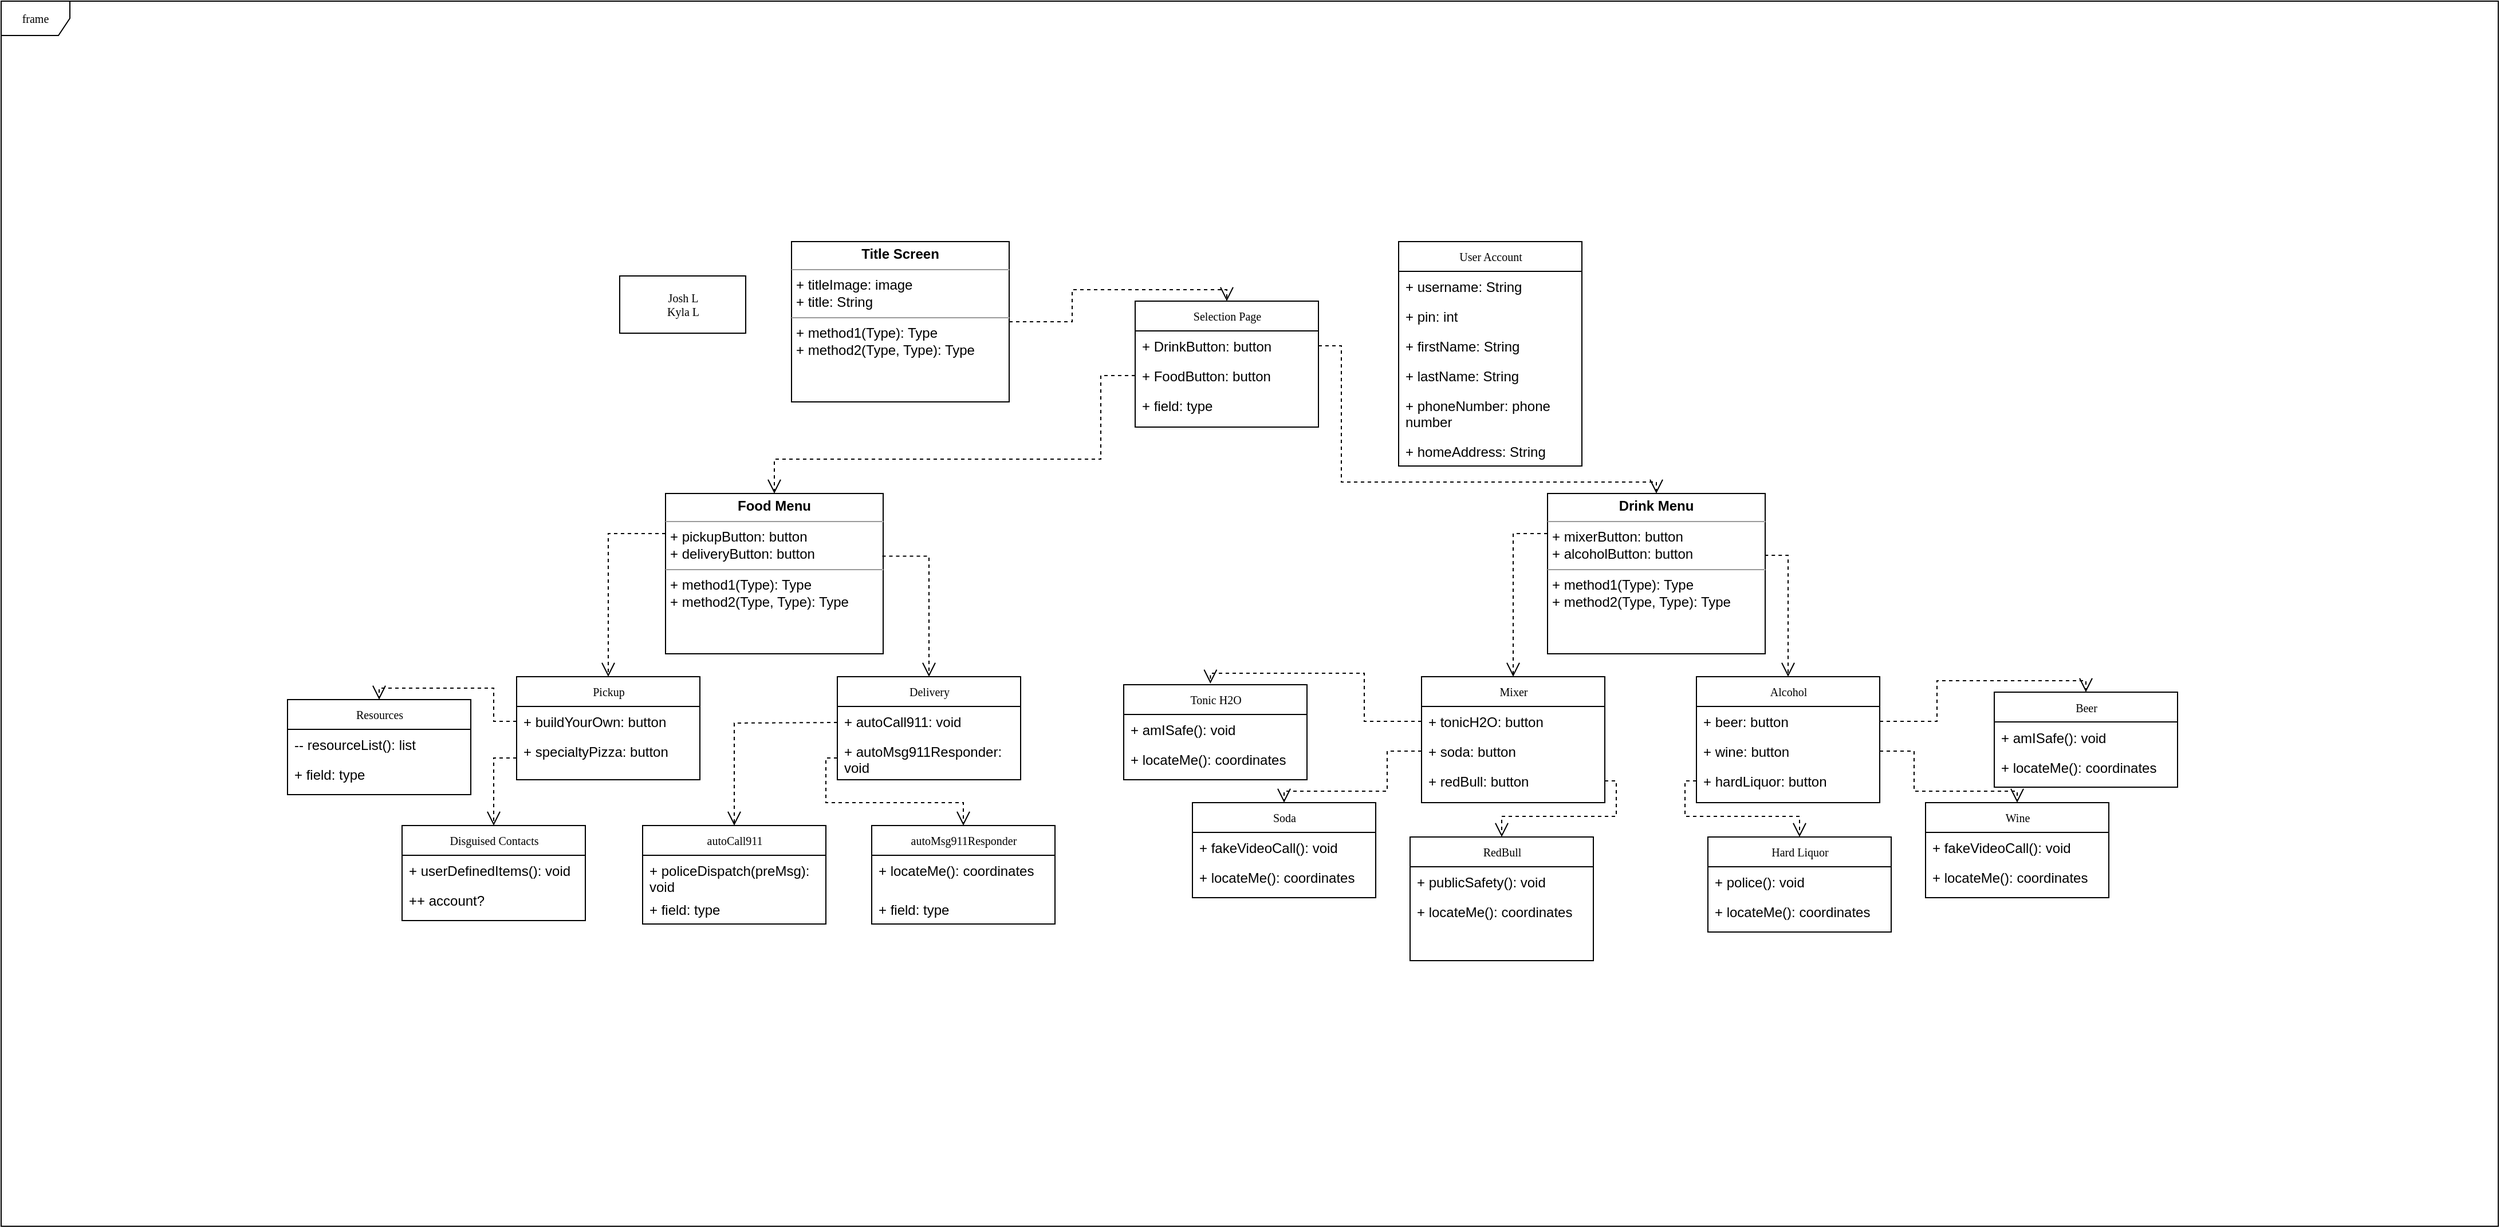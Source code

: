 <mxfile version="20.8.16" type="device"><diagram name="Page-1" id="c4acf3e9-155e-7222-9cf6-157b1a14988f"><mxGraphModel dx="2154" dy="1795" grid="1" gridSize="10" guides="0" tooltips="1" connect="1" arrows="1" fold="1" page="1" pageScale="1" pageWidth="850" pageHeight="1100" background="none" math="0" shadow="0"><root><mxCell id="0"/><mxCell id="1" parent="0"/><mxCell id="17acba5748e5396b-1" value="frame" style="shape=umlFrame;whiteSpace=wrap;html=1;rounded=0;shadow=0;comic=0;labelBackgroundColor=none;strokeWidth=1;fontFamily=Verdana;fontSize=10;align=center;" parent="1" vertex="1"><mxGeometry x="-100" y="-160" width="2180" height="1070" as="geometry"/></mxCell><mxCell id="17acba5748e5396b-2" value="User Account" style="swimlane;html=1;fontStyle=0;childLayout=stackLayout;horizontal=1;startSize=26;fillColor=none;horizontalStack=0;resizeParent=1;resizeLast=0;collapsible=1;marginBottom=0;swimlaneFillColor=#ffffff;rounded=0;shadow=0;comic=0;labelBackgroundColor=none;strokeWidth=1;fontFamily=Verdana;fontSize=10;align=center;" parent="1" vertex="1"><mxGeometry x="1120" y="50" width="160" height="196" as="geometry"/></mxCell><mxCell id="17acba5748e5396b-3" value="+ username: String" style="text;html=1;strokeColor=none;fillColor=none;align=left;verticalAlign=top;spacingLeft=4;spacingRight=4;whiteSpace=wrap;overflow=hidden;rotatable=0;points=[[0,0.5],[1,0.5]];portConstraint=eastwest;" parent="17acba5748e5396b-2" vertex="1"><mxGeometry y="26" width="160" height="26" as="geometry"/></mxCell><mxCell id="17acba5748e5396b-4" value="+ pin: int" style="text;html=1;strokeColor=none;fillColor=none;align=left;verticalAlign=top;spacingLeft=4;spacingRight=4;whiteSpace=wrap;overflow=hidden;rotatable=0;points=[[0,0.5],[1,0.5]];portConstraint=eastwest;" parent="17acba5748e5396b-2" vertex="1"><mxGeometry y="52" width="160" height="26" as="geometry"/></mxCell><mxCell id="17acba5748e5396b-6" value="+ firstName: String" style="text;html=1;strokeColor=none;fillColor=none;align=left;verticalAlign=top;spacingLeft=4;spacingRight=4;whiteSpace=wrap;overflow=hidden;rotatable=0;points=[[0,0.5],[1,0.5]];portConstraint=eastwest;" parent="17acba5748e5396b-2" vertex="1"><mxGeometry y="78" width="160" height="26" as="geometry"/></mxCell><mxCell id="17acba5748e5396b-9" value="+ lastName: String" style="text;html=1;strokeColor=none;fillColor=none;align=left;verticalAlign=top;spacingLeft=4;spacingRight=4;whiteSpace=wrap;overflow=hidden;rotatable=0;points=[[0,0.5],[1,0.5]];portConstraint=eastwest;" parent="17acba5748e5396b-2" vertex="1"><mxGeometry y="104" width="160" height="26" as="geometry"/></mxCell><mxCell id="17acba5748e5396b-10" value="+ phoneNumber: phone number" style="text;html=1;strokeColor=none;fillColor=none;align=left;verticalAlign=top;spacingLeft=4;spacingRight=4;whiteSpace=wrap;overflow=hidden;rotatable=0;points=[[0,0.5],[1,0.5]];portConstraint=eastwest;" parent="17acba5748e5396b-2" vertex="1"><mxGeometry y="130" width="160" height="40" as="geometry"/></mxCell><mxCell id="17acba5748e5396b-8" value="+ homeAddress: String" style="text;html=1;strokeColor=none;fillColor=none;align=left;verticalAlign=top;spacingLeft=4;spacingRight=4;whiteSpace=wrap;overflow=hidden;rotatable=0;points=[[0,0.5],[1,0.5]];portConstraint=eastwest;" parent="17acba5748e5396b-2" vertex="1"><mxGeometry y="170" width="160" height="26" as="geometry"/></mxCell><mxCell id="17acba5748e5396b-20" value="Selection Page" style="swimlane;html=1;fontStyle=0;childLayout=stackLayout;horizontal=1;startSize=26;fillColor=none;horizontalStack=0;resizeParent=1;resizeLast=0;collapsible=1;marginBottom=0;swimlaneFillColor=#ffffff;rounded=0;shadow=0;comic=0;labelBackgroundColor=none;strokeWidth=1;fontFamily=Verdana;fontSize=10;align=center;" parent="1" vertex="1"><mxGeometry x="890" y="102" width="160" height="110" as="geometry"/></mxCell><mxCell id="17acba5748e5396b-21" value="+ DrinkButton: button" style="text;html=1;strokeColor=none;fillColor=none;align=left;verticalAlign=top;spacingLeft=4;spacingRight=4;whiteSpace=wrap;overflow=hidden;rotatable=0;points=[[0,0.5],[1,0.5]];portConstraint=eastwest;" parent="17acba5748e5396b-20" vertex="1"><mxGeometry y="26" width="160" height="26" as="geometry"/></mxCell><mxCell id="17acba5748e5396b-24" value="+ FoodButton: button" style="text;html=1;strokeColor=none;fillColor=none;align=left;verticalAlign=top;spacingLeft=4;spacingRight=4;whiteSpace=wrap;overflow=hidden;rotatable=0;points=[[0,0.5],[1,0.5]];portConstraint=eastwest;" parent="17acba5748e5396b-20" vertex="1"><mxGeometry y="52" width="160" height="26" as="geometry"/></mxCell><mxCell id="17acba5748e5396b-26" value="+ field: type" style="text;html=1;strokeColor=none;fillColor=none;align=left;verticalAlign=top;spacingLeft=4;spacingRight=4;whiteSpace=wrap;overflow=hidden;rotatable=0;points=[[0,0.5],[1,0.5]];portConstraint=eastwest;" parent="17acba5748e5396b-20" vertex="1"><mxGeometry y="78" width="160" height="26" as="geometry"/></mxCell><mxCell id="17acba5748e5396b-30" value="Pickup" style="swimlane;html=1;fontStyle=0;childLayout=stackLayout;horizontal=1;startSize=26;fillColor=none;horizontalStack=0;resizeParent=1;resizeLast=0;collapsible=1;marginBottom=0;swimlaneFillColor=#ffffff;rounded=0;shadow=0;comic=0;labelBackgroundColor=none;strokeWidth=1;fontFamily=Verdana;fontSize=10;align=center;" parent="1" vertex="1"><mxGeometry x="350" y="430" width="160" height="90" as="geometry"/></mxCell><mxCell id="17acba5748e5396b-31" value="+ buildYourOwn: button" style="text;html=1;strokeColor=none;fillColor=none;align=left;verticalAlign=top;spacingLeft=4;spacingRight=4;whiteSpace=wrap;overflow=hidden;rotatable=0;points=[[0,0.5],[1,0.5]];portConstraint=eastwest;" parent="17acba5748e5396b-30" vertex="1"><mxGeometry y="26" width="160" height="26" as="geometry"/></mxCell><mxCell id="17acba5748e5396b-33" value="+ specialtyPizza: button" style="text;html=1;strokeColor=none;fillColor=none;align=left;verticalAlign=top;spacingLeft=4;spacingRight=4;whiteSpace=wrap;overflow=hidden;rotatable=0;points=[[0,0.5],[1,0.5]];portConstraint=eastwest;" parent="17acba5748e5396b-30" vertex="1"><mxGeometry y="52" width="160" height="38" as="geometry"/></mxCell><mxCell id="17acba5748e5396b-44" value="Mixer" style="swimlane;html=1;fontStyle=0;childLayout=stackLayout;horizontal=1;startSize=26;fillColor=none;horizontalStack=0;resizeParent=1;resizeLast=0;collapsible=1;marginBottom=0;swimlaneFillColor=#ffffff;rounded=0;shadow=0;comic=0;labelBackgroundColor=none;strokeWidth=1;fontFamily=Verdana;fontSize=10;align=center;" parent="1" vertex="1"><mxGeometry x="1140" y="430" width="160" height="110" as="geometry"/></mxCell><mxCell id="17acba5748e5396b-45" value="+ tonicH2O: button" style="text;html=1;strokeColor=none;fillColor=none;align=left;verticalAlign=top;spacingLeft=4;spacingRight=4;whiteSpace=wrap;overflow=hidden;rotatable=0;points=[[0,0.5],[1,0.5]];portConstraint=eastwest;" parent="17acba5748e5396b-44" vertex="1"><mxGeometry y="26" width="160" height="26" as="geometry"/></mxCell><mxCell id="17acba5748e5396b-47" value="+ soda: button" style="text;html=1;strokeColor=none;fillColor=none;align=left;verticalAlign=top;spacingLeft=4;spacingRight=4;whiteSpace=wrap;overflow=hidden;rotatable=0;points=[[0,0.5],[1,0.5]];portConstraint=eastwest;" parent="17acba5748e5396b-44" vertex="1"><mxGeometry y="52" width="160" height="26" as="geometry"/></mxCell><mxCell id="F10mgyi9A0iiVBRU1uPL-9" value="+ redBull: button" style="text;html=1;strokeColor=none;fillColor=none;align=left;verticalAlign=top;spacingLeft=4;spacingRight=4;whiteSpace=wrap;overflow=hidden;rotatable=0;points=[[0,0.5],[1,0.5]];portConstraint=eastwest;" parent="17acba5748e5396b-44" vertex="1"><mxGeometry y="78" width="160" height="26" as="geometry"/></mxCell><mxCell id="5d2195bd80daf111-1" value="Alcohol" style="swimlane;html=1;fontStyle=0;childLayout=stackLayout;horizontal=1;startSize=26;fillColor=none;horizontalStack=0;resizeParent=1;resizeLast=0;collapsible=1;marginBottom=0;swimlaneFillColor=#ffffff;rounded=0;shadow=0;comic=0;labelBackgroundColor=none;strokeWidth=1;fontFamily=Verdana;fontSize=10;align=center;" parent="1" vertex="1"><mxGeometry x="1380" y="430" width="160" height="110" as="geometry"/></mxCell><mxCell id="5d2195bd80daf111-2" value="+ beer: button" style="text;html=1;strokeColor=none;fillColor=none;align=left;verticalAlign=top;spacingLeft=4;spacingRight=4;whiteSpace=wrap;overflow=hidden;rotatable=0;points=[[0,0.5],[1,0.5]];portConstraint=eastwest;" parent="5d2195bd80daf111-1" vertex="1"><mxGeometry y="26" width="160" height="26" as="geometry"/></mxCell><mxCell id="5d2195bd80daf111-3" value="+ wine: button" style="text;html=1;strokeColor=none;fillColor=none;align=left;verticalAlign=top;spacingLeft=4;spacingRight=4;whiteSpace=wrap;overflow=hidden;rotatable=0;points=[[0,0.5],[1,0.5]];portConstraint=eastwest;" parent="5d2195bd80daf111-1" vertex="1"><mxGeometry y="52" width="160" height="26" as="geometry"/></mxCell><mxCell id="5d2195bd80daf111-4" value="+ hardLiquor: button" style="text;html=1;strokeColor=none;fillColor=none;align=left;verticalAlign=top;spacingLeft=4;spacingRight=4;whiteSpace=wrap;overflow=hidden;rotatable=0;points=[[0,0.5],[1,0.5]];portConstraint=eastwest;" parent="5d2195bd80daf111-1" vertex="1"><mxGeometry y="78" width="160" height="26" as="geometry"/></mxCell><mxCell id="5d2195bd80daf111-5" value="Delivery" style="swimlane;html=1;fontStyle=0;childLayout=stackLayout;horizontal=1;startSize=26;fillColor=none;horizontalStack=0;resizeParent=1;resizeLast=0;collapsible=1;marginBottom=0;swimlaneFillColor=#ffffff;rounded=0;shadow=0;comic=0;labelBackgroundColor=none;strokeWidth=1;fontFamily=Verdana;fontSize=10;align=center;" parent="1" vertex="1"><mxGeometry x="630" y="430" width="160" height="90" as="geometry"/></mxCell><mxCell id="5d2195bd80daf111-6" value="+ autoCall911: void" style="text;html=1;strokeColor=none;fillColor=none;align=left;verticalAlign=top;spacingLeft=4;spacingRight=4;whiteSpace=wrap;overflow=hidden;rotatable=0;points=[[0,0.5],[1,0.5]];portConstraint=eastwest;" parent="5d2195bd80daf111-5" vertex="1"><mxGeometry y="26" width="160" height="26" as="geometry"/></mxCell><mxCell id="5d2195bd80daf111-7" value="+ autoMsg911Responder: void" style="text;html=1;strokeColor=none;fillColor=none;align=left;verticalAlign=top;spacingLeft=4;spacingRight=4;whiteSpace=wrap;overflow=hidden;rotatable=0;points=[[0,0.5],[1,0.5]];portConstraint=eastwest;" parent="5d2195bd80daf111-5" vertex="1"><mxGeometry y="52" width="160" height="38" as="geometry"/></mxCell><mxCell id="5d2195bd80daf111-13" value="Josh L&lt;br&gt;Kyla L" style="html=1;rounded=0;shadow=0;comic=0;labelBackgroundColor=none;strokeWidth=1;fontFamily=Verdana;fontSize=10;align=center;" parent="1" vertex="1"><mxGeometry x="440" y="80" width="110" height="50" as="geometry"/></mxCell><mxCell id="5d2195bd80daf111-15" value="&lt;p style=&quot;margin:0px;margin-top:4px;text-align:center;&quot;&gt;&lt;b&gt;Drink Menu&lt;/b&gt;&lt;/p&gt;&lt;hr size=&quot;1&quot;&gt;&lt;p style=&quot;margin:0px;margin-left:4px;&quot;&gt;+ mixerButton: button&lt;br&gt;+ alcoholButton: button&lt;/p&gt;&lt;hr size=&quot;1&quot;&gt;&lt;p style=&quot;margin:0px;margin-left:4px;&quot;&gt;+ method1(Type): Type&lt;br&gt;+ method2(Type, Type): Type&lt;/p&gt;" style="verticalAlign=top;align=left;overflow=fill;fontSize=12;fontFamily=Helvetica;html=1;rounded=0;shadow=0;comic=0;labelBackgroundColor=none;strokeWidth=1" parent="1" vertex="1"><mxGeometry x="1250" y="270" width="190" height="140" as="geometry"/></mxCell><mxCell id="5d2195bd80daf111-21" style="edgeStyle=orthogonalEdgeStyle;rounded=0;html=1;labelBackgroundColor=none;startFill=0;endArrow=open;endFill=0;endSize=10;fontFamily=Verdana;fontSize=10;dashed=1;entryX=0.5;entryY=0;entryDx=0;entryDy=0;" parent="1" source="5d2195bd80daf111-18" target="17acba5748e5396b-20" edge="1"><mxGeometry relative="1" as="geometry"/></mxCell><mxCell id="5d2195bd80daf111-18" value="&lt;p style=&quot;margin:0px;margin-top:4px;text-align:center;&quot;&gt;&lt;b&gt;Title Screen&lt;/b&gt;&lt;/p&gt;&lt;hr size=&quot;1&quot;&gt;&lt;p style=&quot;margin:0px;margin-left:4px;&quot;&gt;+ titleImage: image&lt;br&gt;+ title: String&lt;/p&gt;&lt;hr size=&quot;1&quot;&gt;&lt;p style=&quot;margin:0px;margin-left:4px;&quot;&gt;+ method1(Type): Type&lt;br&gt;+ method2(Type, Type): Type&lt;/p&gt;" style="verticalAlign=top;align=left;overflow=fill;fontSize=12;fontFamily=Helvetica;html=1;rounded=0;shadow=0;comic=0;labelBackgroundColor=none;strokeWidth=1" parent="1" vertex="1"><mxGeometry x="590" y="50" width="190" height="140" as="geometry"/></mxCell><mxCell id="5d2195bd80daf111-19" value="&lt;p style=&quot;margin:0px;margin-top:4px;text-align:center;&quot;&gt;&lt;b&gt;Food Menu&lt;/b&gt;&lt;/p&gt;&lt;hr size=&quot;1&quot;&gt;&lt;p style=&quot;margin:0px;margin-left:4px;&quot;&gt;+ pickupButton: button&lt;br&gt;+ deliveryButton: button&lt;/p&gt;&lt;hr size=&quot;1&quot;&gt;&lt;p style=&quot;margin:0px;margin-left:4px;&quot;&gt;+ method1(Type): Type&lt;br&gt;+ method2(Type, Type): Type&lt;/p&gt;" style="verticalAlign=top;align=left;overflow=fill;fontSize=12;fontFamily=Helvetica;html=1;rounded=0;shadow=0;comic=0;labelBackgroundColor=none;strokeWidth=1" parent="1" vertex="1"><mxGeometry x="480" y="270" width="190" height="140" as="geometry"/></mxCell><mxCell id="F10mgyi9A0iiVBRU1uPL-3" style="edgeStyle=orthogonalEdgeStyle;rounded=0;html=1;labelBackgroundColor=none;startFill=0;endArrow=open;endFill=0;endSize=10;fontFamily=Verdana;fontSize=10;dashed=1;exitX=0;exitY=0.5;exitDx=0;exitDy=0;entryX=0.5;entryY=0;entryDx=0;entryDy=0;" parent="1" source="17acba5748e5396b-24" target="5d2195bd80daf111-19" edge="1"><mxGeometry relative="1" as="geometry"><mxPoint x="580" y="167" as="sourcePoint"/><mxPoint x="680" y="167" as="targetPoint"/><Array as="points"><mxPoint x="860" y="167"/><mxPoint x="860" y="240"/><mxPoint x="575" y="240"/></Array></mxGeometry></mxCell><mxCell id="F10mgyi9A0iiVBRU1uPL-4" style="edgeStyle=orthogonalEdgeStyle;rounded=0;html=1;labelBackgroundColor=none;startFill=0;endArrow=open;endFill=0;endSize=10;fontFamily=Verdana;fontSize=10;dashed=1;exitX=1;exitY=0.5;exitDx=0;exitDy=0;entryX=0.5;entryY=0;entryDx=0;entryDy=0;" parent="1" source="17acba5748e5396b-21" target="5d2195bd80daf111-15" edge="1"><mxGeometry relative="1" as="geometry"><mxPoint x="590" y="177" as="sourcePoint"/><mxPoint x="690" y="177" as="targetPoint"/><Array as="points"><mxPoint x="1070" y="141"/><mxPoint x="1070" y="260"/><mxPoint x="1345" y="260"/></Array></mxGeometry></mxCell><mxCell id="F10mgyi9A0iiVBRU1uPL-5" value="Soda" style="swimlane;html=1;fontStyle=0;childLayout=stackLayout;horizontal=1;startSize=26;fillColor=none;horizontalStack=0;resizeParent=1;resizeLast=0;collapsible=1;marginBottom=0;swimlaneFillColor=#ffffff;rounded=0;shadow=0;comic=0;labelBackgroundColor=none;strokeWidth=1;fontFamily=Verdana;fontSize=10;align=center;" parent="1" vertex="1"><mxGeometry x="940" y="540" width="160" height="83" as="geometry"/></mxCell><mxCell id="F10mgyi9A0iiVBRU1uPL-6" value="+ fakeVideoCall(): void" style="text;html=1;strokeColor=none;fillColor=none;align=left;verticalAlign=top;spacingLeft=4;spacingRight=4;whiteSpace=wrap;overflow=hidden;rotatable=0;points=[[0,0.5],[1,0.5]];portConstraint=eastwest;" parent="F10mgyi9A0iiVBRU1uPL-5" vertex="1"><mxGeometry y="26" width="160" height="26" as="geometry"/></mxCell><mxCell id="F10mgyi9A0iiVBRU1uPL-7" value="+ locateMe(): coordinates" style="text;html=1;strokeColor=none;fillColor=none;align=left;verticalAlign=top;spacingLeft=4;spacingRight=4;whiteSpace=wrap;overflow=hidden;rotatable=0;points=[[0,0.5],[1,0.5]];portConstraint=eastwest;" parent="F10mgyi9A0iiVBRU1uPL-5" vertex="1"><mxGeometry y="52" width="160" height="26" as="geometry"/></mxCell><mxCell id="F10mgyi9A0iiVBRU1uPL-10" value="Hard Liquor" style="swimlane;html=1;fontStyle=0;childLayout=stackLayout;horizontal=1;startSize=26;fillColor=none;horizontalStack=0;resizeParent=1;resizeLast=0;collapsible=1;marginBottom=0;swimlaneFillColor=#ffffff;rounded=0;shadow=0;comic=0;labelBackgroundColor=none;strokeWidth=1;fontFamily=Verdana;fontSize=10;align=center;" parent="1" vertex="1"><mxGeometry x="1390" y="570" width="160" height="83" as="geometry"/></mxCell><mxCell id="F10mgyi9A0iiVBRU1uPL-11" value="+ police(): void" style="text;html=1;strokeColor=none;fillColor=none;align=left;verticalAlign=top;spacingLeft=4;spacingRight=4;whiteSpace=wrap;overflow=hidden;rotatable=0;points=[[0,0.5],[1,0.5]];portConstraint=eastwest;" parent="F10mgyi9A0iiVBRU1uPL-10" vertex="1"><mxGeometry y="26" width="160" height="26" as="geometry"/></mxCell><mxCell id="F10mgyi9A0iiVBRU1uPL-12" value="+ locateMe(): coordinates" style="text;html=1;strokeColor=none;fillColor=none;align=left;verticalAlign=top;spacingLeft=4;spacingRight=4;whiteSpace=wrap;overflow=hidden;rotatable=0;points=[[0,0.5],[1,0.5]];portConstraint=eastwest;" parent="F10mgyi9A0iiVBRU1uPL-10" vertex="1"><mxGeometry y="52" width="160" height="26" as="geometry"/></mxCell><mxCell id="F10mgyi9A0iiVBRU1uPL-13" value="Tonic H2O" style="swimlane;html=1;fontStyle=0;childLayout=stackLayout;horizontal=1;startSize=26;fillColor=none;horizontalStack=0;resizeParent=1;resizeLast=0;collapsible=1;marginBottom=0;swimlaneFillColor=#ffffff;rounded=0;shadow=0;comic=0;labelBackgroundColor=none;strokeWidth=1;fontFamily=Verdana;fontSize=10;align=center;" parent="1" vertex="1"><mxGeometry x="880" y="437" width="160" height="83" as="geometry"/></mxCell><mxCell id="F10mgyi9A0iiVBRU1uPL-14" value="+ amISafe(): void" style="text;html=1;strokeColor=none;fillColor=none;align=left;verticalAlign=top;spacingLeft=4;spacingRight=4;whiteSpace=wrap;overflow=hidden;rotatable=0;points=[[0,0.5],[1,0.5]];portConstraint=eastwest;" parent="F10mgyi9A0iiVBRU1uPL-13" vertex="1"><mxGeometry y="26" width="160" height="26" as="geometry"/></mxCell><mxCell id="F10mgyi9A0iiVBRU1uPL-15" value="+ locateMe(): coordinates" style="text;html=1;strokeColor=none;fillColor=none;align=left;verticalAlign=top;spacingLeft=4;spacingRight=4;whiteSpace=wrap;overflow=hidden;rotatable=0;points=[[0,0.5],[1,0.5]];portConstraint=eastwest;" parent="F10mgyi9A0iiVBRU1uPL-13" vertex="1"><mxGeometry y="52" width="160" height="26" as="geometry"/></mxCell><mxCell id="F10mgyi9A0iiVBRU1uPL-16" value="RedBull" style="swimlane;html=1;fontStyle=0;childLayout=stackLayout;horizontal=1;startSize=26;fillColor=none;horizontalStack=0;resizeParent=1;resizeLast=0;collapsible=1;marginBottom=0;swimlaneFillColor=#ffffff;rounded=0;shadow=0;comic=0;labelBackgroundColor=none;strokeWidth=1;fontFamily=Verdana;fontSize=10;align=center;" parent="1" vertex="1"><mxGeometry x="1130" y="570" width="160" height="108" as="geometry"/></mxCell><mxCell id="F10mgyi9A0iiVBRU1uPL-17" value="+ publicSafety(): void" style="text;html=1;strokeColor=none;fillColor=none;align=left;verticalAlign=top;spacingLeft=4;spacingRight=4;whiteSpace=wrap;overflow=hidden;rotatable=0;points=[[0,0.5],[1,0.5]];portConstraint=eastwest;" parent="F10mgyi9A0iiVBRU1uPL-16" vertex="1"><mxGeometry y="26" width="160" height="26" as="geometry"/></mxCell><mxCell id="F10mgyi9A0iiVBRU1uPL-18" value="+ locateMe(): coordinates" style="text;html=1;strokeColor=none;fillColor=none;align=left;verticalAlign=top;spacingLeft=4;spacingRight=4;whiteSpace=wrap;overflow=hidden;rotatable=0;points=[[0,0.5],[1,0.5]];portConstraint=eastwest;" parent="F10mgyi9A0iiVBRU1uPL-16" vertex="1"><mxGeometry y="52" width="160" height="26" as="geometry"/></mxCell><mxCell id="F10mgyi9A0iiVBRU1uPL-19" value="Wine" style="swimlane;html=1;fontStyle=0;childLayout=stackLayout;horizontal=1;startSize=26;fillColor=none;horizontalStack=0;resizeParent=1;resizeLast=0;collapsible=1;marginBottom=0;swimlaneFillColor=#ffffff;rounded=0;shadow=0;comic=0;labelBackgroundColor=none;strokeWidth=1;fontFamily=Verdana;fontSize=10;align=center;" parent="1" vertex="1"><mxGeometry x="1580" y="540" width="160" height="83" as="geometry"/></mxCell><mxCell id="F10mgyi9A0iiVBRU1uPL-20" value="+ fakeVideoCall(): void" style="text;html=1;strokeColor=none;fillColor=none;align=left;verticalAlign=top;spacingLeft=4;spacingRight=4;whiteSpace=wrap;overflow=hidden;rotatable=0;points=[[0,0.5],[1,0.5]];portConstraint=eastwest;" parent="F10mgyi9A0iiVBRU1uPL-19" vertex="1"><mxGeometry y="26" width="160" height="26" as="geometry"/></mxCell><mxCell id="F10mgyi9A0iiVBRU1uPL-21" value="+ locateMe(): coordinates" style="text;html=1;strokeColor=none;fillColor=none;align=left;verticalAlign=top;spacingLeft=4;spacingRight=4;whiteSpace=wrap;overflow=hidden;rotatable=0;points=[[0,0.5],[1,0.5]];portConstraint=eastwest;" parent="F10mgyi9A0iiVBRU1uPL-19" vertex="1"><mxGeometry y="52" width="160" height="26" as="geometry"/></mxCell><mxCell id="F10mgyi9A0iiVBRU1uPL-22" value="Beer" style="swimlane;html=1;fontStyle=0;childLayout=stackLayout;horizontal=1;startSize=26;fillColor=none;horizontalStack=0;resizeParent=1;resizeLast=0;collapsible=1;marginBottom=0;swimlaneFillColor=#ffffff;rounded=0;shadow=0;comic=0;labelBackgroundColor=none;strokeWidth=1;fontFamily=Verdana;fontSize=10;align=center;" parent="1" vertex="1"><mxGeometry x="1640" y="443.5" width="160" height="83" as="geometry"/></mxCell><mxCell id="F10mgyi9A0iiVBRU1uPL-23" value="+ amISafe(): void" style="text;html=1;strokeColor=none;fillColor=none;align=left;verticalAlign=top;spacingLeft=4;spacingRight=4;whiteSpace=wrap;overflow=hidden;rotatable=0;points=[[0,0.5],[1,0.5]];portConstraint=eastwest;" parent="F10mgyi9A0iiVBRU1uPL-22" vertex="1"><mxGeometry y="26" width="160" height="26" as="geometry"/></mxCell><mxCell id="F10mgyi9A0iiVBRU1uPL-24" value="+ locateMe(): coordinates" style="text;html=1;strokeColor=none;fillColor=none;align=left;verticalAlign=top;spacingLeft=4;spacingRight=4;whiteSpace=wrap;overflow=hidden;rotatable=0;points=[[0,0.5],[1,0.5]];portConstraint=eastwest;" parent="F10mgyi9A0iiVBRU1uPL-22" vertex="1"><mxGeometry y="52" width="160" height="26" as="geometry"/></mxCell><mxCell id="F10mgyi9A0iiVBRU1uPL-25" value="autoMsg911Responder" style="swimlane;html=1;fontStyle=0;childLayout=stackLayout;horizontal=1;startSize=26;fillColor=none;horizontalStack=0;resizeParent=1;resizeLast=0;collapsible=1;marginBottom=0;swimlaneFillColor=#ffffff;rounded=0;shadow=0;comic=0;labelBackgroundColor=none;strokeWidth=1;fontFamily=Verdana;fontSize=10;align=center;" parent="1" vertex="1"><mxGeometry x="660" y="560" width="160" height="86" as="geometry"/></mxCell><mxCell id="F10mgyi9A0iiVBRU1uPL-26" value="+ locateMe(): coordinates" style="text;html=1;strokeColor=none;fillColor=none;align=left;verticalAlign=top;spacingLeft=4;spacingRight=4;whiteSpace=wrap;overflow=hidden;rotatable=0;points=[[0,0.5],[1,0.5]];portConstraint=eastwest;" parent="F10mgyi9A0iiVBRU1uPL-25" vertex="1"><mxGeometry y="26" width="160" height="34" as="geometry"/></mxCell><mxCell id="F10mgyi9A0iiVBRU1uPL-27" value="+ field: type" style="text;html=1;strokeColor=none;fillColor=none;align=left;verticalAlign=top;spacingLeft=4;spacingRight=4;whiteSpace=wrap;overflow=hidden;rotatable=0;points=[[0,0.5],[1,0.5]];portConstraint=eastwest;" parent="F10mgyi9A0iiVBRU1uPL-25" vertex="1"><mxGeometry y="60" width="160" height="26" as="geometry"/></mxCell><mxCell id="F10mgyi9A0iiVBRU1uPL-28" value="autoCall911" style="swimlane;html=1;fontStyle=0;childLayout=stackLayout;horizontal=1;startSize=26;fillColor=none;horizontalStack=0;resizeParent=1;resizeLast=0;collapsible=1;marginBottom=0;swimlaneFillColor=#ffffff;rounded=0;shadow=0;comic=0;labelBackgroundColor=none;strokeWidth=1;fontFamily=Verdana;fontSize=10;align=center;" parent="1" vertex="1"><mxGeometry x="460" y="560" width="160" height="86" as="geometry"/></mxCell><mxCell id="F10mgyi9A0iiVBRU1uPL-29" value="+ policeDispatch(preMsg): void" style="text;html=1;strokeColor=none;fillColor=none;align=left;verticalAlign=top;spacingLeft=4;spacingRight=4;whiteSpace=wrap;overflow=hidden;rotatable=0;points=[[0,0.5],[1,0.5]];portConstraint=eastwest;" parent="F10mgyi9A0iiVBRU1uPL-28" vertex="1"><mxGeometry y="26" width="160" height="34" as="geometry"/></mxCell><mxCell id="F10mgyi9A0iiVBRU1uPL-30" value="+ field: type" style="text;html=1;strokeColor=none;fillColor=none;align=left;verticalAlign=top;spacingLeft=4;spacingRight=4;whiteSpace=wrap;overflow=hidden;rotatable=0;points=[[0,0.5],[1,0.5]];portConstraint=eastwest;" parent="F10mgyi9A0iiVBRU1uPL-28" vertex="1"><mxGeometry y="60" width="160" height="26" as="geometry"/></mxCell><mxCell id="F10mgyi9A0iiVBRU1uPL-31" value="Disguised Contacts" style="swimlane;html=1;fontStyle=0;childLayout=stackLayout;horizontal=1;startSize=26;fillColor=none;horizontalStack=0;resizeParent=1;resizeLast=0;collapsible=1;marginBottom=0;swimlaneFillColor=#ffffff;rounded=0;shadow=0;comic=0;labelBackgroundColor=none;strokeWidth=1;fontFamily=Verdana;fontSize=10;align=center;" parent="1" vertex="1"><mxGeometry x="250" y="560" width="160" height="83" as="geometry"/></mxCell><mxCell id="F10mgyi9A0iiVBRU1uPL-32" value="+ userDefinedItems(): void" style="text;html=1;strokeColor=none;fillColor=none;align=left;verticalAlign=top;spacingLeft=4;spacingRight=4;whiteSpace=wrap;overflow=hidden;rotatable=0;points=[[0,0.5],[1,0.5]];portConstraint=eastwest;" parent="F10mgyi9A0iiVBRU1uPL-31" vertex="1"><mxGeometry y="26" width="160" height="26" as="geometry"/></mxCell><mxCell id="F10mgyi9A0iiVBRU1uPL-33" value="++ account?" style="text;html=1;strokeColor=none;fillColor=none;align=left;verticalAlign=top;spacingLeft=4;spacingRight=4;whiteSpace=wrap;overflow=hidden;rotatable=0;points=[[0,0.5],[1,0.5]];portConstraint=eastwest;" parent="F10mgyi9A0iiVBRU1uPL-31" vertex="1"><mxGeometry y="52" width="160" height="26" as="geometry"/></mxCell><mxCell id="F10mgyi9A0iiVBRU1uPL-34" value="Resources" style="swimlane;html=1;fontStyle=0;childLayout=stackLayout;horizontal=1;startSize=26;fillColor=none;horizontalStack=0;resizeParent=1;resizeLast=0;collapsible=1;marginBottom=0;swimlaneFillColor=#ffffff;rounded=0;shadow=0;comic=0;labelBackgroundColor=none;strokeWidth=1;fontFamily=Verdana;fontSize=10;align=center;" parent="1" vertex="1"><mxGeometry x="150" y="450" width="160" height="83" as="geometry"/></mxCell><mxCell id="F10mgyi9A0iiVBRU1uPL-35" value="-- resourceList(): list" style="text;html=1;strokeColor=none;fillColor=none;align=left;verticalAlign=top;spacingLeft=4;spacingRight=4;whiteSpace=wrap;overflow=hidden;rotatable=0;points=[[0,0.5],[1,0.5]];portConstraint=eastwest;" parent="F10mgyi9A0iiVBRU1uPL-34" vertex="1"><mxGeometry y="26" width="160" height="26" as="geometry"/></mxCell><mxCell id="F10mgyi9A0iiVBRU1uPL-36" value="+ field: type" style="text;html=1;strokeColor=none;fillColor=none;align=left;verticalAlign=top;spacingLeft=4;spacingRight=4;whiteSpace=wrap;overflow=hidden;rotatable=0;points=[[0,0.5],[1,0.5]];portConstraint=eastwest;" parent="F10mgyi9A0iiVBRU1uPL-34" vertex="1"><mxGeometry y="52" width="160" height="26" as="geometry"/></mxCell><mxCell id="F10mgyi9A0iiVBRU1uPL-41" style="edgeStyle=orthogonalEdgeStyle;rounded=0;html=1;labelBackgroundColor=none;startFill=0;endArrow=open;endFill=0;endSize=10;fontFamily=Verdana;fontSize=10;dashed=1;exitX=0;exitY=0.25;exitDx=0;exitDy=0;entryX=0.5;entryY=0;entryDx=0;entryDy=0;" parent="1" source="5d2195bd80daf111-15" target="17acba5748e5396b-44" edge="1"><mxGeometry relative="1" as="geometry"><mxPoint x="1060" y="151" as="sourcePoint"/><mxPoint x="1355" y="280" as="targetPoint"/></mxGeometry></mxCell><mxCell id="F10mgyi9A0iiVBRU1uPL-42" style="edgeStyle=orthogonalEdgeStyle;rounded=0;html=1;labelBackgroundColor=none;startFill=0;endArrow=open;endFill=0;endSize=10;fontFamily=Verdana;fontSize=10;dashed=1;exitX=0.998;exitY=0.386;exitDx=0;exitDy=0;entryX=0.5;entryY=0;entryDx=0;entryDy=0;exitPerimeter=0;" parent="1" source="5d2195bd80daf111-15" target="5d2195bd80daf111-1" edge="1"><mxGeometry relative="1" as="geometry"><mxPoint x="1070" y="161" as="sourcePoint"/><mxPoint x="1365" y="290" as="targetPoint"/></mxGeometry></mxCell><mxCell id="F10mgyi9A0iiVBRU1uPL-47" style="edgeStyle=orthogonalEdgeStyle;rounded=0;html=1;labelBackgroundColor=none;startFill=0;endArrow=open;endFill=0;endSize=10;fontFamily=Verdana;fontSize=10;dashed=1;exitX=1;exitY=0.5;exitDx=0;exitDy=0;" parent="1" source="5d2195bd80daf111-3" target="F10mgyi9A0iiVBRU1uPL-19" edge="1"><mxGeometry relative="1" as="geometry"><mxPoint x="1360" y="253.5" as="sourcePoint"/><mxPoint x="1655" y="382.5" as="targetPoint"/><Array as="points"><mxPoint x="1570" y="495"/><mxPoint x="1570" y="530"/><mxPoint x="1660" y="530"/></Array></mxGeometry></mxCell><mxCell id="F10mgyi9A0iiVBRU1uPL-48" style="edgeStyle=orthogonalEdgeStyle;rounded=0;html=1;labelBackgroundColor=none;startFill=0;endArrow=open;endFill=0;endSize=10;fontFamily=Verdana;fontSize=10;dashed=1;exitX=1;exitY=0.5;exitDx=0;exitDy=0;entryX=0.5;entryY=0;entryDx=0;entryDy=0;" parent="1" source="5d2195bd80daf111-2" target="F10mgyi9A0iiVBRU1uPL-22" edge="1"><mxGeometry relative="1" as="geometry"><mxPoint x="1370" y="301" as="sourcePoint"/><mxPoint x="1665" y="430" as="targetPoint"/></mxGeometry></mxCell><mxCell id="F10mgyi9A0iiVBRU1uPL-46" style="edgeStyle=orthogonalEdgeStyle;rounded=0;html=1;labelBackgroundColor=none;startFill=0;endArrow=open;endFill=0;endSize=10;fontFamily=Verdana;fontSize=10;dashed=1;exitX=0;exitY=0.5;exitDx=0;exitDy=0;entryX=0.5;entryY=0;entryDx=0;entryDy=0;" parent="1" source="5d2195bd80daf111-4" target="F10mgyi9A0iiVBRU1uPL-10" edge="1"><mxGeometry relative="1" as="geometry"><mxPoint x="1254.96" y="596" as="sourcePoint"/><mxPoint x="1549.96" y="725" as="targetPoint"/></mxGeometry></mxCell><mxCell id="F10mgyi9A0iiVBRU1uPL-45" style="edgeStyle=orthogonalEdgeStyle;rounded=0;html=1;labelBackgroundColor=none;startFill=0;endArrow=open;endFill=0;endSize=10;fontFamily=Verdana;fontSize=10;dashed=1;exitX=1;exitY=0.5;exitDx=0;exitDy=0;entryX=0.5;entryY=0;entryDx=0;entryDy=0;" parent="1" source="F10mgyi9A0iiVBRU1uPL-9" target="F10mgyi9A0iiVBRU1uPL-16" edge="1"><mxGeometry relative="1" as="geometry"><mxPoint x="950" y="550" as="sourcePoint"/><mxPoint x="1245" y="679" as="targetPoint"/></mxGeometry></mxCell><mxCell id="F10mgyi9A0iiVBRU1uPL-44" style="edgeStyle=orthogonalEdgeStyle;rounded=0;html=1;labelBackgroundColor=none;startFill=0;endArrow=open;endFill=0;endSize=10;fontFamily=Verdana;fontSize=10;dashed=1;exitX=0;exitY=0.5;exitDx=0;exitDy=0;entryX=0.5;entryY=0;entryDx=0;entryDy=0;" parent="1" source="17acba5748e5396b-47" target="F10mgyi9A0iiVBRU1uPL-5" edge="1"><mxGeometry relative="1" as="geometry"><mxPoint x="780" y="566" as="sourcePoint"/><mxPoint x="1075" y="695" as="targetPoint"/><Array as="points"><mxPoint x="1110" y="495"/><mxPoint x="1110" y="530"/><mxPoint x="1020" y="530"/></Array></mxGeometry></mxCell><mxCell id="F10mgyi9A0iiVBRU1uPL-43" style="edgeStyle=orthogonalEdgeStyle;rounded=0;html=1;labelBackgroundColor=none;startFill=0;endArrow=open;endFill=0;endSize=10;fontFamily=Verdana;fontSize=10;dashed=1;exitX=0;exitY=0.5;exitDx=0;exitDy=0;entryX=0.473;entryY=-0.012;entryDx=0;entryDy=0;entryPerimeter=0;" parent="1" source="17acba5748e5396b-45" target="F10mgyi9A0iiVBRU1uPL-13" edge="1"><mxGeometry relative="1" as="geometry"><mxPoint x="800" y="510" as="sourcePoint"/><mxPoint x="1095" y="639" as="targetPoint"/></mxGeometry></mxCell><mxCell id="F10mgyi9A0iiVBRU1uPL-50" style="edgeStyle=orthogonalEdgeStyle;rounded=0;html=1;labelBackgroundColor=none;startFill=0;endArrow=open;endFill=0;endSize=10;fontFamily=Verdana;fontSize=10;dashed=1;exitX=0.996;exitY=0.391;exitDx=0;exitDy=0;entryX=0.5;entryY=0;entryDx=0;entryDy=0;exitPerimeter=0;" parent="1" source="5d2195bd80daf111-19" target="5d2195bd80daf111-5" edge="1"><mxGeometry relative="1" as="geometry"><mxPoint x="854.32" y="356.48" as="sourcePoint"/><mxPoint x="670.0" y="323.484" as="targetPoint"/></mxGeometry></mxCell><mxCell id="F10mgyi9A0iiVBRU1uPL-51" style="edgeStyle=orthogonalEdgeStyle;rounded=0;html=1;labelBackgroundColor=none;startFill=0;endArrow=open;endFill=0;endSize=10;fontFamily=Verdana;fontSize=10;dashed=1;exitX=0;exitY=0.5;exitDx=0;exitDy=0;entryX=0.5;entryY=0;entryDx=0;entryDy=0;" parent="1" source="5d2195bd80daf111-7" target="F10mgyi9A0iiVBRU1uPL-25" edge="1"><mxGeometry relative="1" as="geometry"><mxPoint x="890" y="483" as="sourcePoint"/><mxPoint x="705.68" y="450.004" as="targetPoint"/></mxGeometry></mxCell><mxCell id="F10mgyi9A0iiVBRU1uPL-52" style="edgeStyle=orthogonalEdgeStyle;rounded=0;html=1;labelBackgroundColor=none;startFill=0;endArrow=open;endFill=0;endSize=10;fontFamily=Verdana;fontSize=10;dashed=1;entryX=0.5;entryY=0;entryDx=0;entryDy=0;" parent="1" target="F10mgyi9A0iiVBRU1uPL-28" edge="1"><mxGeometry relative="1" as="geometry"><mxPoint x="630" y="470" as="sourcePoint"/><mxPoint x="510.0" y="437.004" as="targetPoint"/></mxGeometry></mxCell><mxCell id="F10mgyi9A0iiVBRU1uPL-53" style="edgeStyle=orthogonalEdgeStyle;rounded=0;html=1;labelBackgroundColor=none;startFill=0;endArrow=open;endFill=0;endSize=10;fontFamily=Verdana;fontSize=10;dashed=1;exitX=0;exitY=0.25;exitDx=0;exitDy=0;entryX=0.5;entryY=0;entryDx=0;entryDy=0;" parent="1" source="5d2195bd80daf111-19" target="17acba5748e5396b-30" edge="1"><mxGeometry relative="1" as="geometry"><mxPoint x="364.32" y="383" as="sourcePoint"/><mxPoint x="180.0" y="350.004" as="targetPoint"/></mxGeometry></mxCell><mxCell id="F10mgyi9A0iiVBRU1uPL-54" style="edgeStyle=orthogonalEdgeStyle;rounded=0;html=1;labelBackgroundColor=none;startFill=0;endArrow=open;endFill=0;endSize=10;fontFamily=Verdana;fontSize=10;dashed=1;exitX=0;exitY=0.5;exitDx=0;exitDy=0;entryX=0.5;entryY=0;entryDx=0;entryDy=0;" parent="1" source="17acba5748e5396b-31" target="F10mgyi9A0iiVBRU1uPL-34" edge="1"><mxGeometry relative="1" as="geometry"><mxPoint x="350" y="573" as="sourcePoint"/><mxPoint x="165.68" y="540.004" as="targetPoint"/></mxGeometry></mxCell><mxCell id="F10mgyi9A0iiVBRU1uPL-55" style="edgeStyle=orthogonalEdgeStyle;rounded=0;html=1;labelBackgroundColor=none;startFill=0;endArrow=open;endFill=0;endSize=10;fontFamily=Verdana;fontSize=10;dashed=1;exitX=0;exitY=0.5;exitDx=0;exitDy=0;" parent="1" source="17acba5748e5396b-33" target="F10mgyi9A0iiVBRU1uPL-31" edge="1"><mxGeometry relative="1" as="geometry"><mxPoint x="460" y="549.96" as="sourcePoint"/><mxPoint x="275.68" y="516.964" as="targetPoint"/></mxGeometry></mxCell></root></mxGraphModel></diagram></mxfile>